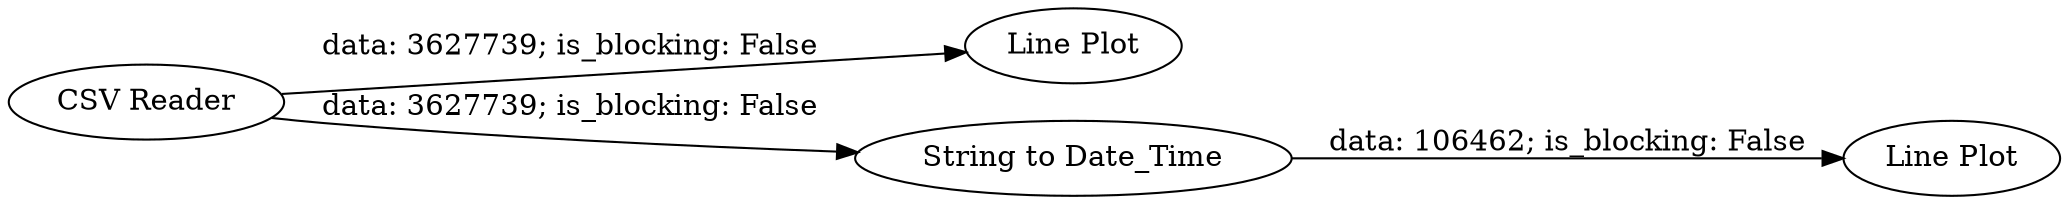 digraph {
	"-2588234074433328224_2" [label="Line Plot"]
	"-2588234074433328224_1" [label="CSV Reader"]
	"-2588234074433328224_5" [label="String to Date_Time"]
	"-2588234074433328224_6" [label="Line Plot"]
	"-2588234074433328224_5" -> "-2588234074433328224_6" [label="data: 106462; is_blocking: False"]
	"-2588234074433328224_1" -> "-2588234074433328224_5" [label="data: 3627739; is_blocking: False"]
	"-2588234074433328224_1" -> "-2588234074433328224_2" [label="data: 3627739; is_blocking: False"]
	rankdir=LR
}
